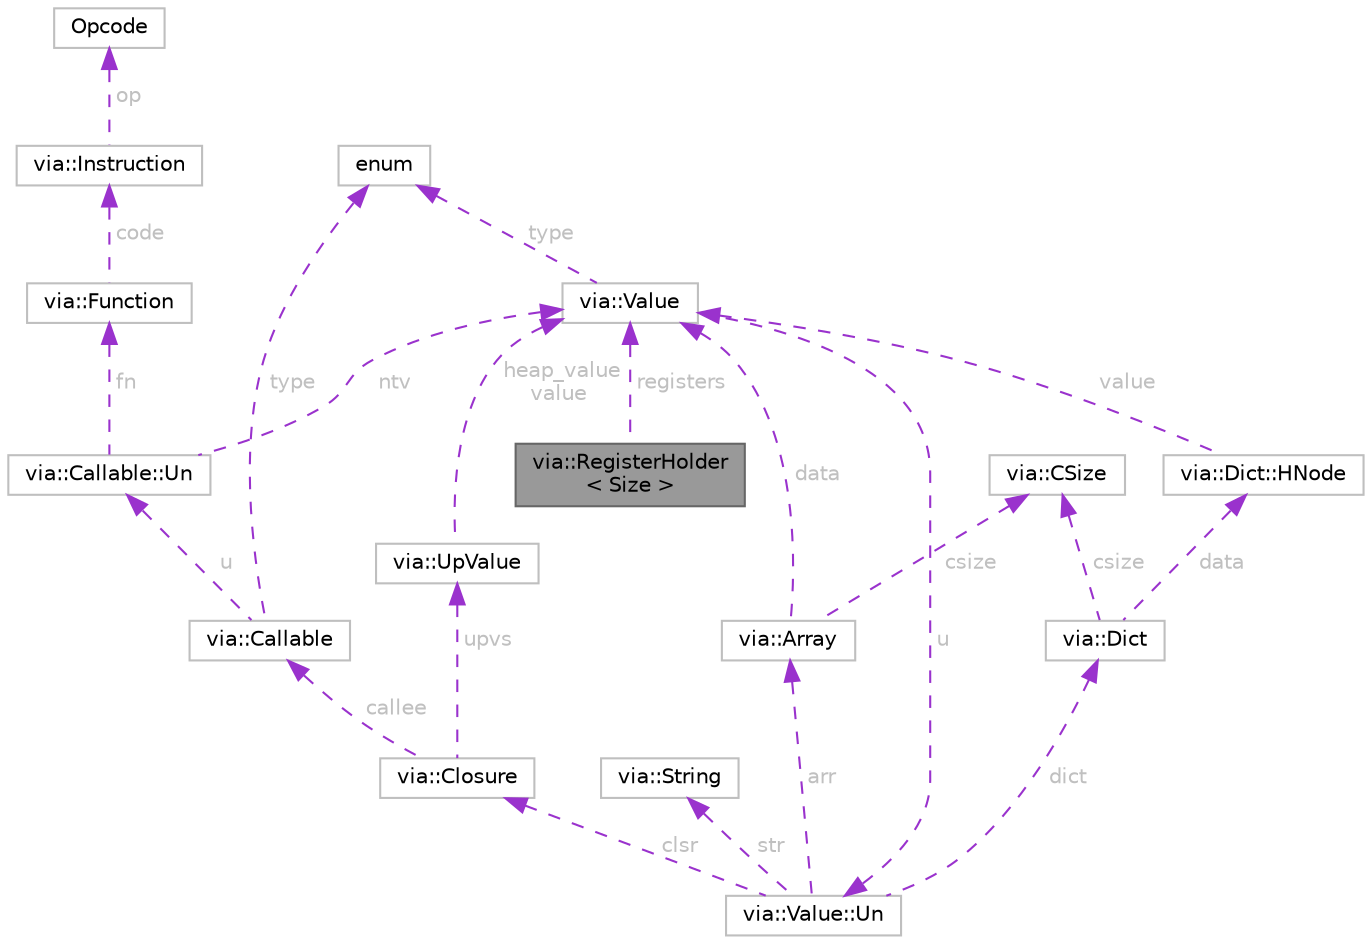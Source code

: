 digraph "via::RegisterHolder&lt; Size &gt;"
{
 // LATEX_PDF_SIZE
  bgcolor="transparent";
  edge [fontname=Helvetica,fontsize=10,labelfontname=Helvetica,labelfontsize=10];
  node [fontname=Helvetica,fontsize=10,shape=box,height=0.2,width=0.4];
  Node1 [id="Node000001",label="via::RegisterHolder\l\< Size \>",height=0.2,width=0.4,color="gray40", fillcolor="grey60", style="filled", fontcolor="black",tooltip=" "];
  Node2 -> Node1 [id="edge1_Node000001_Node000002",dir="back",color="darkorchid3",style="dashed",tooltip=" ",label=" registers",fontcolor="grey" ];
  Node2 [id="Node000002",label="via::Value",height=0.2,width=0.4,color="grey75", fillcolor="white", style="filled",URL="$structvia_1_1Value.html",tooltip=" "];
  Node3 -> Node2 [id="edge2_Node000002_Node000003",dir="back",color="darkorchid3",style="dashed",tooltip=" ",label=" type",fontcolor="grey" ];
  Node3 [id="Node000003",label="enum",height=0.2,width=0.4,color="grey75", fillcolor="white", style="filled",tooltip=" "];
  Node4 -> Node2 [id="edge3_Node000002_Node000004",dir="back",color="darkorchid3",style="dashed",tooltip=" ",label=" u",fontcolor="grey" ];
  Node4 [id="Node000004",label="via::Value::Un",height=0.2,width=0.4,color="grey75", fillcolor="white", style="filled",URL="$unionvia_1_1Value_1_1Un.html",tooltip=" "];
  Node5 -> Node4 [id="edge4_Node000004_Node000005",dir="back",color="darkorchid3",style="dashed",tooltip=" ",label=" str",fontcolor="grey" ];
  Node5 [id="Node000005",label="via::String",height=0.2,width=0.4,color="grey75", fillcolor="white", style="filled",URL="$structvia_1_1String.html",tooltip=" "];
  Node6 -> Node4 [id="edge5_Node000004_Node000006",dir="back",color="darkorchid3",style="dashed",tooltip=" ",label=" arr",fontcolor="grey" ];
  Node6 [id="Node000006",label="via::Array",height=0.2,width=0.4,color="grey75", fillcolor="white", style="filled",URL="$structvia_1_1Array.html",tooltip=" "];
  Node2 -> Node6 [id="edge6_Node000006_Node000002",dir="back",color="darkorchid3",style="dashed",tooltip=" ",label=" data",fontcolor="grey" ];
  Node7 -> Node6 [id="edge7_Node000006_Node000007",dir="back",color="darkorchid3",style="dashed",tooltip=" ",label=" csize",fontcolor="grey" ];
  Node7 [id="Node000007",label="via::CSize",height=0.2,width=0.4,color="grey75", fillcolor="white", style="filled",URL="$structvia_1_1CSize.html",tooltip=" "];
  Node8 -> Node4 [id="edge8_Node000004_Node000008",dir="back",color="darkorchid3",style="dashed",tooltip=" ",label=" dict",fontcolor="grey" ];
  Node8 [id="Node000008",label="via::Dict",height=0.2,width=0.4,color="grey75", fillcolor="white", style="filled",URL="$structvia_1_1Dict.html",tooltip=" "];
  Node9 -> Node8 [id="edge9_Node000008_Node000009",dir="back",color="darkorchid3",style="dashed",tooltip=" ",label=" data",fontcolor="grey" ];
  Node9 [id="Node000009",label="via::Dict::HNode",height=0.2,width=0.4,color="grey75", fillcolor="white", style="filled",URL="$structvia_1_1Dict_1_1HNode.html",tooltip=" "];
  Node2 -> Node9 [id="edge10_Node000009_Node000002",dir="back",color="darkorchid3",style="dashed",tooltip=" ",label=" value",fontcolor="grey" ];
  Node7 -> Node8 [id="edge11_Node000008_Node000007",dir="back",color="darkorchid3",style="dashed",tooltip=" ",label=" csize",fontcolor="grey" ];
  Node10 -> Node4 [id="edge12_Node000004_Node000010",dir="back",color="darkorchid3",style="dashed",tooltip=" ",label=" clsr",fontcolor="grey" ];
  Node10 [id="Node000010",label="via::Closure",height=0.2,width=0.4,color="grey75", fillcolor="white", style="filled",URL="$structvia_1_1Closure.html",tooltip=" "];
  Node11 -> Node10 [id="edge13_Node000010_Node000011",dir="back",color="darkorchid3",style="dashed",tooltip=" ",label=" callee",fontcolor="grey" ];
  Node11 [id="Node000011",label="via::Callable",height=0.2,width=0.4,color="grey75", fillcolor="white", style="filled",URL="$structvia_1_1Callable.html",tooltip=" "];
  Node3 -> Node11 [id="edge14_Node000011_Node000003",dir="back",color="darkorchid3",style="dashed",tooltip=" ",label=" type",fontcolor="grey" ];
  Node12 -> Node11 [id="edge15_Node000011_Node000012",dir="back",color="darkorchid3",style="dashed",tooltip=" ",label=" u",fontcolor="grey" ];
  Node12 [id="Node000012",label="via::Callable::Un",height=0.2,width=0.4,color="grey75", fillcolor="white", style="filled",URL="$unionvia_1_1Callable_1_1Un.html",tooltip=" "];
  Node13 -> Node12 [id="edge16_Node000012_Node000013",dir="back",color="darkorchid3",style="dashed",tooltip=" ",label=" fn",fontcolor="grey" ];
  Node13 [id="Node000013",label="via::Function",height=0.2,width=0.4,color="grey75", fillcolor="white", style="filled",URL="$structvia_1_1Function.html",tooltip=" "];
  Node14 -> Node13 [id="edge17_Node000013_Node000014",dir="back",color="darkorchid3",style="dashed",tooltip=" ",label=" code",fontcolor="grey" ];
  Node14 [id="Node000014",label="via::Instruction",height=0.2,width=0.4,color="grey75", fillcolor="white", style="filled",URL="$structvia_1_1Instruction.html",tooltip=" "];
  Node15 -> Node14 [id="edge18_Node000014_Node000015",dir="back",color="darkorchid3",style="dashed",tooltip=" ",label=" op",fontcolor="grey" ];
  Node15 [id="Node000015",label="Opcode",height=0.2,width=0.4,color="grey75", fillcolor="white", style="filled",tooltip=" "];
  Node2 -> Node12 [id="edge19_Node000012_Node000002",dir="back",color="darkorchid3",style="dashed",tooltip=" ",label=" ntv",fontcolor="grey" ];
  Node16 -> Node10 [id="edge20_Node000010_Node000016",dir="back",color="darkorchid3",style="dashed",tooltip=" ",label=" upvs",fontcolor="grey" ];
  Node16 [id="Node000016",label="via::UpValue",height=0.2,width=0.4,color="grey75", fillcolor="white", style="filled",URL="$structvia_1_1UpValue.html",tooltip=" "];
  Node2 -> Node16 [id="edge21_Node000016_Node000002",dir="back",color="darkorchid3",style="dashed",tooltip=" ",label=" heap_value\nvalue",fontcolor="grey" ];
}
